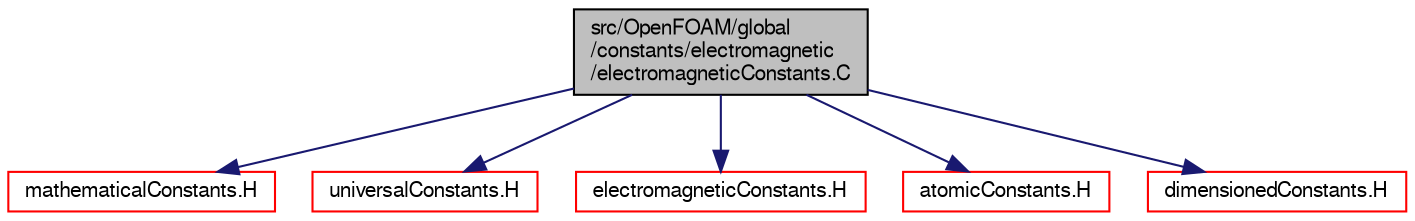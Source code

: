 digraph "src/OpenFOAM/global/constants/electromagnetic/electromagneticConstants.C"
{
  bgcolor="transparent";
  edge [fontname="FreeSans",fontsize="10",labelfontname="FreeSans",labelfontsize="10"];
  node [fontname="FreeSans",fontsize="10",shape=record];
  Node0 [label="src/OpenFOAM/global\l/constants/electromagnetic\l/electromagneticConstants.C",height=0.2,width=0.4,color="black", fillcolor="grey75", style="filled", fontcolor="black"];
  Node0 -> Node1 [color="midnightblue",fontsize="10",style="solid",fontname="FreeSans"];
  Node1 [label="mathematicalConstants.H",height=0.2,width=0.4,color="red",URL="$a10238.html"];
  Node0 -> Node25 [color="midnightblue",fontsize="10",style="solid",fontname="FreeSans"];
  Node25 [label="universalConstants.H",height=0.2,width=0.4,color="red",URL="$a10250.html"];
  Node0 -> Node100 [color="midnightblue",fontsize="10",style="solid",fontname="FreeSans"];
  Node100 [label="electromagneticConstants.H",height=0.2,width=0.4,color="red",URL="$a10229.html"];
  Node0 -> Node101 [color="midnightblue",fontsize="10",style="solid",fontname="FreeSans"];
  Node101 [label="atomicConstants.H",height=0.2,width=0.4,color="red",URL="$a10211.html"];
  Node0 -> Node102 [color="midnightblue",fontsize="10",style="solid",fontname="FreeSans"];
  Node102 [label="dimensionedConstants.H",height=0.2,width=0.4,color="red",URL="$a10223.html",tooltip="Dictionary reading and supplying the dimensioned constants used within OpenFOAM, particularly for the..."];
}
